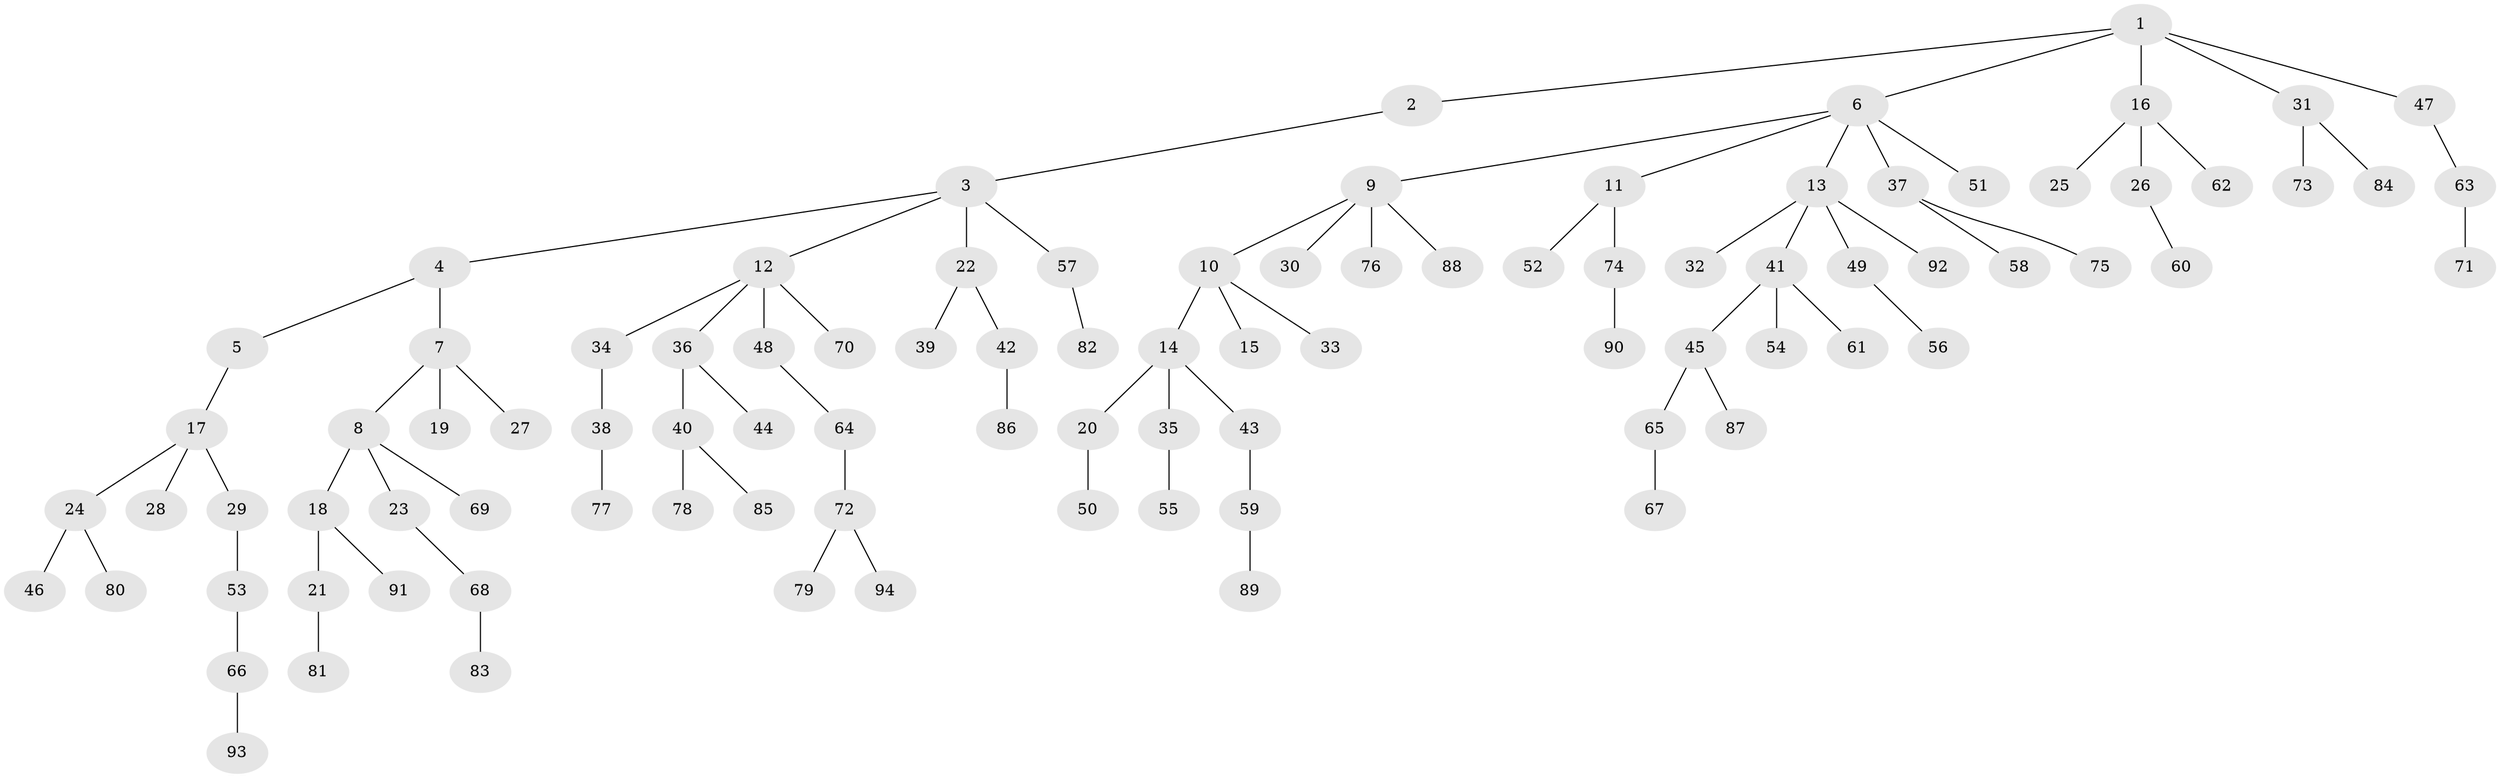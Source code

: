 // Generated by graph-tools (version 1.1) at 2025/26/03/09/25 03:26:32]
// undirected, 94 vertices, 93 edges
graph export_dot {
graph [start="1"]
  node [color=gray90,style=filled];
  1;
  2;
  3;
  4;
  5;
  6;
  7;
  8;
  9;
  10;
  11;
  12;
  13;
  14;
  15;
  16;
  17;
  18;
  19;
  20;
  21;
  22;
  23;
  24;
  25;
  26;
  27;
  28;
  29;
  30;
  31;
  32;
  33;
  34;
  35;
  36;
  37;
  38;
  39;
  40;
  41;
  42;
  43;
  44;
  45;
  46;
  47;
  48;
  49;
  50;
  51;
  52;
  53;
  54;
  55;
  56;
  57;
  58;
  59;
  60;
  61;
  62;
  63;
  64;
  65;
  66;
  67;
  68;
  69;
  70;
  71;
  72;
  73;
  74;
  75;
  76;
  77;
  78;
  79;
  80;
  81;
  82;
  83;
  84;
  85;
  86;
  87;
  88;
  89;
  90;
  91;
  92;
  93;
  94;
  1 -- 2;
  1 -- 6;
  1 -- 16;
  1 -- 31;
  1 -- 47;
  2 -- 3;
  3 -- 4;
  3 -- 12;
  3 -- 22;
  3 -- 57;
  4 -- 5;
  4 -- 7;
  5 -- 17;
  6 -- 9;
  6 -- 11;
  6 -- 13;
  6 -- 37;
  6 -- 51;
  7 -- 8;
  7 -- 19;
  7 -- 27;
  8 -- 18;
  8 -- 23;
  8 -- 69;
  9 -- 10;
  9 -- 30;
  9 -- 76;
  9 -- 88;
  10 -- 14;
  10 -- 15;
  10 -- 33;
  11 -- 52;
  11 -- 74;
  12 -- 34;
  12 -- 36;
  12 -- 48;
  12 -- 70;
  13 -- 32;
  13 -- 41;
  13 -- 49;
  13 -- 92;
  14 -- 20;
  14 -- 35;
  14 -- 43;
  16 -- 25;
  16 -- 26;
  16 -- 62;
  17 -- 24;
  17 -- 28;
  17 -- 29;
  18 -- 21;
  18 -- 91;
  20 -- 50;
  21 -- 81;
  22 -- 39;
  22 -- 42;
  23 -- 68;
  24 -- 46;
  24 -- 80;
  26 -- 60;
  29 -- 53;
  31 -- 73;
  31 -- 84;
  34 -- 38;
  35 -- 55;
  36 -- 40;
  36 -- 44;
  37 -- 58;
  37 -- 75;
  38 -- 77;
  40 -- 78;
  40 -- 85;
  41 -- 45;
  41 -- 54;
  41 -- 61;
  42 -- 86;
  43 -- 59;
  45 -- 65;
  45 -- 87;
  47 -- 63;
  48 -- 64;
  49 -- 56;
  53 -- 66;
  57 -- 82;
  59 -- 89;
  63 -- 71;
  64 -- 72;
  65 -- 67;
  66 -- 93;
  68 -- 83;
  72 -- 79;
  72 -- 94;
  74 -- 90;
}
